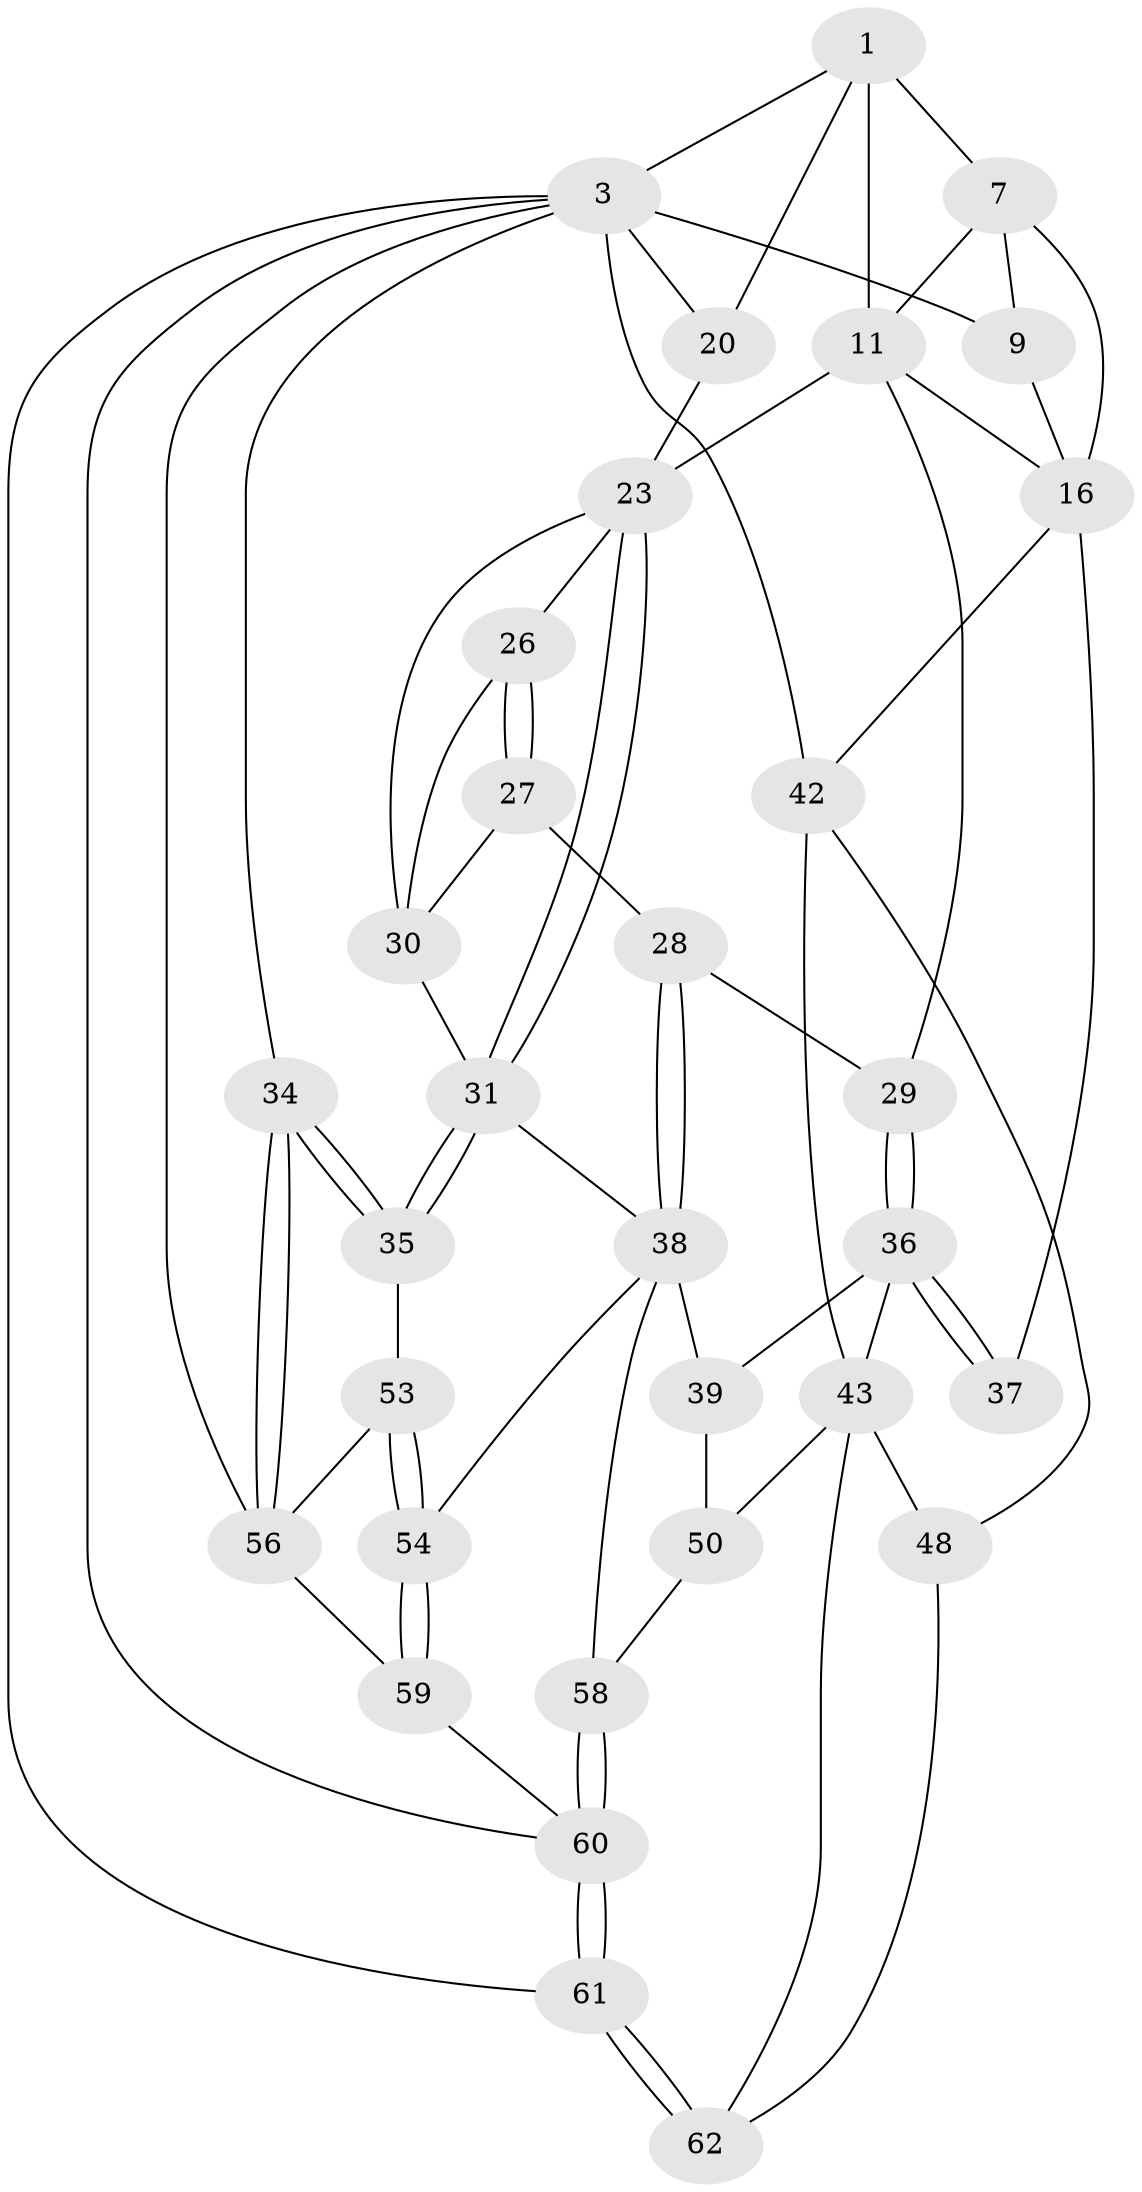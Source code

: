 // original degree distribution, {3: 0.046875, 4: 0.234375, 6: 0.234375, 5: 0.484375}
// Generated by graph-tools (version 1.1) at 2025/16/03/09/25 04:16:45]
// undirected, 32 vertices, 72 edges
graph export_dot {
graph [start="1"]
  node [color=gray90,style=filled];
  1 [pos="+0.39483956092789585+0",super="+6+2"];
  3 [pos="+1+0",super="+21+4+64"];
  7 [pos="+0.3667943114629641+0",super="+8"];
  9 [pos="+0.09152540928339391+0.09023953807022592",super="+17"];
  11 [pos="+0.6370713734488712+0.179507954499017",super="+22+12"];
  16 [pos="+0.20862544613505613+0.28859107212077073",super="+18"];
  20 [pos="+0.9220660996531492+0.18980100555783164"];
  23 [pos="+0.9183365491776103+0.1967244234714138",super="+24"];
  26 [pos="+0.6624063366823337+0.34928202773134326"];
  27 [pos="+0.646789410818529+0.391735017125834"];
  28 [pos="+0.5974414800545772+0.41817384707264504"];
  29 [pos="+0.4013206108596411+0.32790378945603477"];
  30 [pos="+0.7999779772450697+0.31821146562197045",super="+33"];
  31 [pos="+0.9153409686575354+0.5930271878296116",super="+32"];
  34 [pos="+1+0.6992535365829464"];
  35 [pos="+0.9399124657475671+0.6079050206811514"];
  36 [pos="+0.29209098706692516+0.3802120937893436",super="+40"];
  37 [pos="+0.24297414117093322+0.3562194833173622"];
  38 [pos="+0.5730298522456788+0.5306505089635474",super="+41"];
  39 [pos="+0.3290399324212763+0.5183388064699823",super="+49"];
  42 [pos="+0+0.3867477474710123",super="+45"];
  43 [pos="+0.12072199659086118+0.4515625567728325",super="+44"];
  48 [pos="+0+0.793756478982225"];
  50 [pos="+0.28205104483290727+0.7594126367992646"];
  53 [pos="+0.8518653202286234+0.6983640767479763"];
  54 [pos="+0.607868155403623+0.8848705814194089"];
  56 [pos="+1+0.8036531260827591",super="+57"];
  58 [pos="+0.37568938654096545+0.8317677267145336"];
  59 [pos="+0.6157213285413495+0.9037611203684272"];
  60 [pos="+0.3389954581684314+1",super="+63"];
  61 [pos="+0.3073480840048424+1"];
  62 [pos="+0.23364394918953324+1"];
  1 -- 7;
  1 -- 3;
  1 -- 11 [weight=2];
  1 -- 20;
  3 -- 34;
  3 -- 20;
  3 -- 61;
  3 -- 9 [weight=2];
  3 -- 42;
  3 -- 56;
  3 -- 60;
  7 -- 16;
  7 -- 9;
  7 -- 11;
  9 -- 16;
  11 -- 23;
  11 -- 16;
  11 -- 29;
  16 -- 42;
  16 -- 37;
  20 -- 23;
  23 -- 31;
  23 -- 31;
  23 -- 26;
  23 -- 30;
  26 -- 27;
  26 -- 27;
  26 -- 30;
  27 -- 28;
  27 -- 30;
  28 -- 29;
  28 -- 38;
  28 -- 38;
  29 -- 36;
  29 -- 36;
  30 -- 31;
  31 -- 35;
  31 -- 35;
  31 -- 38;
  34 -- 35;
  34 -- 35;
  34 -- 56;
  34 -- 56;
  35 -- 53;
  36 -- 37;
  36 -- 37;
  36 -- 39;
  36 -- 43;
  38 -- 39 [weight=2];
  38 -- 54;
  38 -- 58;
  39 -- 50;
  42 -- 43;
  42 -- 48;
  43 -- 48;
  43 -- 50;
  43 -- 62;
  48 -- 62;
  50 -- 58;
  53 -- 54;
  53 -- 54;
  53 -- 56;
  54 -- 59;
  54 -- 59;
  56 -- 59;
  58 -- 60;
  58 -- 60;
  59 -- 60;
  60 -- 61;
  60 -- 61;
  61 -- 62;
  61 -- 62;
}
